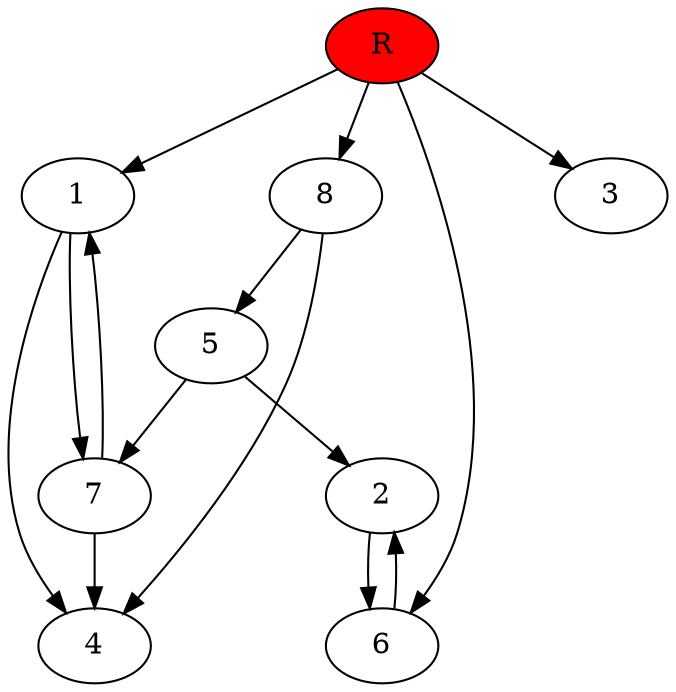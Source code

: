 digraph prb14765 {
	1
	2
	3
	4
	5
	6
	7
	8
	R [fillcolor="#ff0000" style=filled]
	1 -> 4
	1 -> 7
	2 -> 6
	5 -> 2
	5 -> 7
	6 -> 2
	7 -> 1
	7 -> 4
	8 -> 4
	8 -> 5
	R -> 1
	R -> 3
	R -> 6
	R -> 8
}
